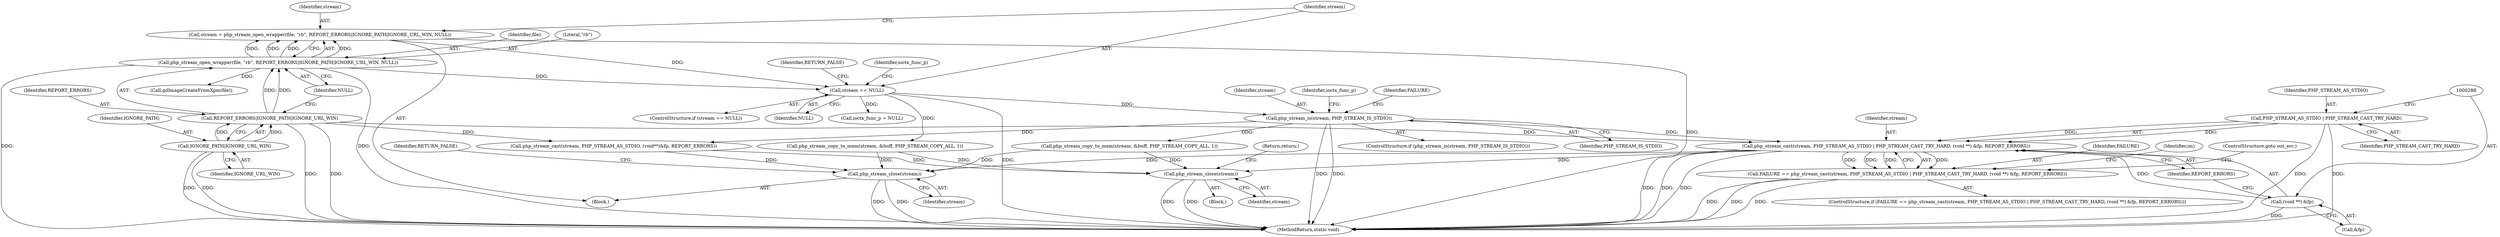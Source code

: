 digraph "0_php_4435b9142ff9813845d5c97ab29a5d637bedb257_3@pointer" {
"1000282" [label="(Call,php_stream_cast(stream, PHP_STREAM_AS_STDIO | PHP_STREAM_CAST_TRY_HARD, (void **) &fp, REPORT_ERRORS))"];
"1000202" [label="(Call,php_stream_is(stream, PHP_STREAM_IS_STDIO))"];
"1000162" [label="(Call,stream == NULL)"];
"1000150" [label="(Call,stream = php_stream_open_wrapper(file, \"rb\", REPORT_ERRORS|IGNORE_PATH|IGNORE_URL_WIN, NULL))"];
"1000152" [label="(Call,php_stream_open_wrapper(file, \"rb\", REPORT_ERRORS|IGNORE_PATH|IGNORE_URL_WIN, NULL))"];
"1000155" [label="(Call,REPORT_ERRORS|IGNORE_PATH|IGNORE_URL_WIN)"];
"1000157" [label="(Call,IGNORE_PATH|IGNORE_URL_WIN)"];
"1000284" [label="(Call,PHP_STREAM_AS_STDIO | PHP_STREAM_CAST_TRY_HARD)"];
"1000287" [label="(Call,(void **) &fp)"];
"1000280" [label="(Call,FAILURE == php_stream_cast(stream, PHP_STREAM_AS_STDIO | PHP_STREAM_CAST_TRY_HARD, (void **) &fp, REPORT_ERRORS))"];
"1000346" [label="(Call,php_stream_close(stream))"];
"1000350" [label="(Call,php_stream_close(stream))"];
"1000154" [label="(Literal,\"rb\")"];
"1000166" [label="(Identifier,RETURN_FALSE)"];
"1000293" [label="(ControlStructure,goto out_err;)"];
"1000346" [label="(Call,php_stream_close(stream))"];
"1000280" [label="(Call,FAILURE == php_stream_cast(stream, PHP_STREAM_AS_STDIO | PHP_STREAM_CAST_TRY_HARD, (void **) &fp, REPORT_ERRORS))"];
"1000203" [label="(Identifier,stream)"];
"1000291" [label="(Identifier,REPORT_ERRORS)"];
"1000221" [label="(Identifier,ioctx_func_p)"];
"1000161" [label="(ControlStructure,if (stream == NULL))"];
"1000287" [label="(Call,(void **) &fp)"];
"1000208" [label="(Identifier,FAILURE)"];
"1000162" [label="(Call,stream == NULL)"];
"1000347" [label="(Identifier,stream)"];
"1000168" [label="(Identifier,ioctx_func_p)"];
"1000155" [label="(Call,REPORT_ERRORS|IGNORE_PATH|IGNORE_URL_WIN)"];
"1000153" [label="(Identifier,file)"];
"1000150" [label="(Call,stream = php_stream_open_wrapper(file, \"rb\", REPORT_ERRORS|IGNORE_PATH|IGNORE_URL_WIN, NULL))"];
"1000202" [label="(Call,php_stream_is(stream, PHP_STREAM_IS_STDIO))"];
"1000112" [label="(Block,)"];
"1000151" [label="(Identifier,stream)"];
"1000163" [label="(Identifier,stream)"];
"1000228" [label="(Call,php_stream_copy_to_mem(stream, &buff, PHP_STREAM_COPY_ALL, 1))"];
"1000179" [label="(Call,php_stream_copy_to_mem(stream, &buff, PHP_STREAM_COPY_ALL, 1))"];
"1000289" [label="(Call,&fp)"];
"1000158" [label="(Identifier,IGNORE_PATH)"];
"1000279" [label="(ControlStructure,if (FAILURE == php_stream_cast(stream, PHP_STREAM_AS_STDIO | PHP_STREAM_CAST_TRY_HARD, (void **) &fp, REPORT_ERRORS)))"];
"1000285" [label="(Identifier,PHP_STREAM_AS_STDIO)"];
"1000282" [label="(Call,php_stream_cast(stream, PHP_STREAM_AS_STDIO | PHP_STREAM_CAST_TRY_HARD, (void **) &fp, REPORT_ERRORS))"];
"1000201" [label="(ControlStructure,if (php_stream_is(stream, PHP_STREAM_IS_STDIO)))"];
"1000160" [label="(Identifier,NULL)"];
"1000348" [label="(Return,return;)"];
"1000351" [label="(Identifier,stream)"];
"1000341" [label="(Block,)"];
"1000283" [label="(Identifier,stream)"];
"1000209" [label="(Call,php_stream_cast(stream, PHP_STREAM_AS_STDIO, (void**)&fp, REPORT_ERRORS))"];
"1000204" [label="(Identifier,PHP_STREAM_IS_STDIO)"];
"1000159" [label="(Identifier,IGNORE_URL_WIN)"];
"1000350" [label="(Call,php_stream_close(stream))"];
"1000316" [label="(Call,gdImageCreateFromXpm(file))"];
"1000352" [label="(Identifier,RETURN_FALSE)"];
"1000157" [label="(Call,IGNORE_PATH|IGNORE_URL_WIN)"];
"1000167" [label="(Call,ioctx_func_p = NULL)"];
"1000281" [label="(Identifier,FAILURE)"];
"1000297" [label="(Identifier,im)"];
"1000164" [label="(Identifier,NULL)"];
"1000353" [label="(MethodReturn,static void)"];
"1000152" [label="(Call,php_stream_open_wrapper(file, \"rb\", REPORT_ERRORS|IGNORE_PATH|IGNORE_URL_WIN, NULL))"];
"1000286" [label="(Identifier,PHP_STREAM_CAST_TRY_HARD)"];
"1000156" [label="(Identifier,REPORT_ERRORS)"];
"1000284" [label="(Call,PHP_STREAM_AS_STDIO | PHP_STREAM_CAST_TRY_HARD)"];
"1000282" -> "1000280"  [label="AST: "];
"1000282" -> "1000291"  [label="CFG: "];
"1000283" -> "1000282"  [label="AST: "];
"1000284" -> "1000282"  [label="AST: "];
"1000287" -> "1000282"  [label="AST: "];
"1000291" -> "1000282"  [label="AST: "];
"1000280" -> "1000282"  [label="CFG: "];
"1000282" -> "1000353"  [label="DDG: "];
"1000282" -> "1000353"  [label="DDG: "];
"1000282" -> "1000353"  [label="DDG: "];
"1000282" -> "1000280"  [label="DDG: "];
"1000282" -> "1000280"  [label="DDG: "];
"1000282" -> "1000280"  [label="DDG: "];
"1000282" -> "1000280"  [label="DDG: "];
"1000202" -> "1000282"  [label="DDG: "];
"1000284" -> "1000282"  [label="DDG: "];
"1000284" -> "1000282"  [label="DDG: "];
"1000287" -> "1000282"  [label="DDG: "];
"1000155" -> "1000282"  [label="DDG: "];
"1000282" -> "1000346"  [label="DDG: "];
"1000282" -> "1000350"  [label="DDG: "];
"1000202" -> "1000201"  [label="AST: "];
"1000202" -> "1000204"  [label="CFG: "];
"1000203" -> "1000202"  [label="AST: "];
"1000204" -> "1000202"  [label="AST: "];
"1000208" -> "1000202"  [label="CFG: "];
"1000221" -> "1000202"  [label="CFG: "];
"1000202" -> "1000353"  [label="DDG: "];
"1000202" -> "1000353"  [label="DDG: "];
"1000162" -> "1000202"  [label="DDG: "];
"1000202" -> "1000209"  [label="DDG: "];
"1000202" -> "1000228"  [label="DDG: "];
"1000162" -> "1000161"  [label="AST: "];
"1000162" -> "1000164"  [label="CFG: "];
"1000163" -> "1000162"  [label="AST: "];
"1000164" -> "1000162"  [label="AST: "];
"1000166" -> "1000162"  [label="CFG: "];
"1000168" -> "1000162"  [label="CFG: "];
"1000162" -> "1000353"  [label="DDG: "];
"1000150" -> "1000162"  [label="DDG: "];
"1000152" -> "1000162"  [label="DDG: "];
"1000162" -> "1000167"  [label="DDG: "];
"1000162" -> "1000179"  [label="DDG: "];
"1000150" -> "1000112"  [label="AST: "];
"1000150" -> "1000152"  [label="CFG: "];
"1000151" -> "1000150"  [label="AST: "];
"1000152" -> "1000150"  [label="AST: "];
"1000163" -> "1000150"  [label="CFG: "];
"1000150" -> "1000353"  [label="DDG: "];
"1000152" -> "1000150"  [label="DDG: "];
"1000152" -> "1000150"  [label="DDG: "];
"1000152" -> "1000150"  [label="DDG: "];
"1000152" -> "1000150"  [label="DDG: "];
"1000152" -> "1000160"  [label="CFG: "];
"1000153" -> "1000152"  [label="AST: "];
"1000154" -> "1000152"  [label="AST: "];
"1000155" -> "1000152"  [label="AST: "];
"1000160" -> "1000152"  [label="AST: "];
"1000152" -> "1000353"  [label="DDG: "];
"1000152" -> "1000353"  [label="DDG: "];
"1000155" -> "1000152"  [label="DDG: "];
"1000155" -> "1000152"  [label="DDG: "];
"1000152" -> "1000316"  [label="DDG: "];
"1000155" -> "1000157"  [label="CFG: "];
"1000156" -> "1000155"  [label="AST: "];
"1000157" -> "1000155"  [label="AST: "];
"1000160" -> "1000155"  [label="CFG: "];
"1000155" -> "1000353"  [label="DDG: "];
"1000155" -> "1000353"  [label="DDG: "];
"1000157" -> "1000155"  [label="DDG: "];
"1000157" -> "1000155"  [label="DDG: "];
"1000155" -> "1000209"  [label="DDG: "];
"1000157" -> "1000159"  [label="CFG: "];
"1000158" -> "1000157"  [label="AST: "];
"1000159" -> "1000157"  [label="AST: "];
"1000157" -> "1000353"  [label="DDG: "];
"1000157" -> "1000353"  [label="DDG: "];
"1000284" -> "1000286"  [label="CFG: "];
"1000285" -> "1000284"  [label="AST: "];
"1000286" -> "1000284"  [label="AST: "];
"1000288" -> "1000284"  [label="CFG: "];
"1000284" -> "1000353"  [label="DDG: "];
"1000284" -> "1000353"  [label="DDG: "];
"1000287" -> "1000289"  [label="CFG: "];
"1000288" -> "1000287"  [label="AST: "];
"1000289" -> "1000287"  [label="AST: "];
"1000291" -> "1000287"  [label="CFG: "];
"1000287" -> "1000353"  [label="DDG: "];
"1000280" -> "1000279"  [label="AST: "];
"1000281" -> "1000280"  [label="AST: "];
"1000293" -> "1000280"  [label="CFG: "];
"1000297" -> "1000280"  [label="CFG: "];
"1000280" -> "1000353"  [label="DDG: "];
"1000280" -> "1000353"  [label="DDG: "];
"1000280" -> "1000353"  [label="DDG: "];
"1000346" -> "1000341"  [label="AST: "];
"1000346" -> "1000347"  [label="CFG: "];
"1000347" -> "1000346"  [label="AST: "];
"1000348" -> "1000346"  [label="CFG: "];
"1000346" -> "1000353"  [label="DDG: "];
"1000346" -> "1000353"  [label="DDG: "];
"1000209" -> "1000346"  [label="DDG: "];
"1000228" -> "1000346"  [label="DDG: "];
"1000179" -> "1000346"  [label="DDG: "];
"1000350" -> "1000112"  [label="AST: "];
"1000350" -> "1000351"  [label="CFG: "];
"1000351" -> "1000350"  [label="AST: "];
"1000352" -> "1000350"  [label="CFG: "];
"1000350" -> "1000353"  [label="DDG: "];
"1000350" -> "1000353"  [label="DDG: "];
"1000209" -> "1000350"  [label="DDG: "];
"1000228" -> "1000350"  [label="DDG: "];
"1000179" -> "1000350"  [label="DDG: "];
}
